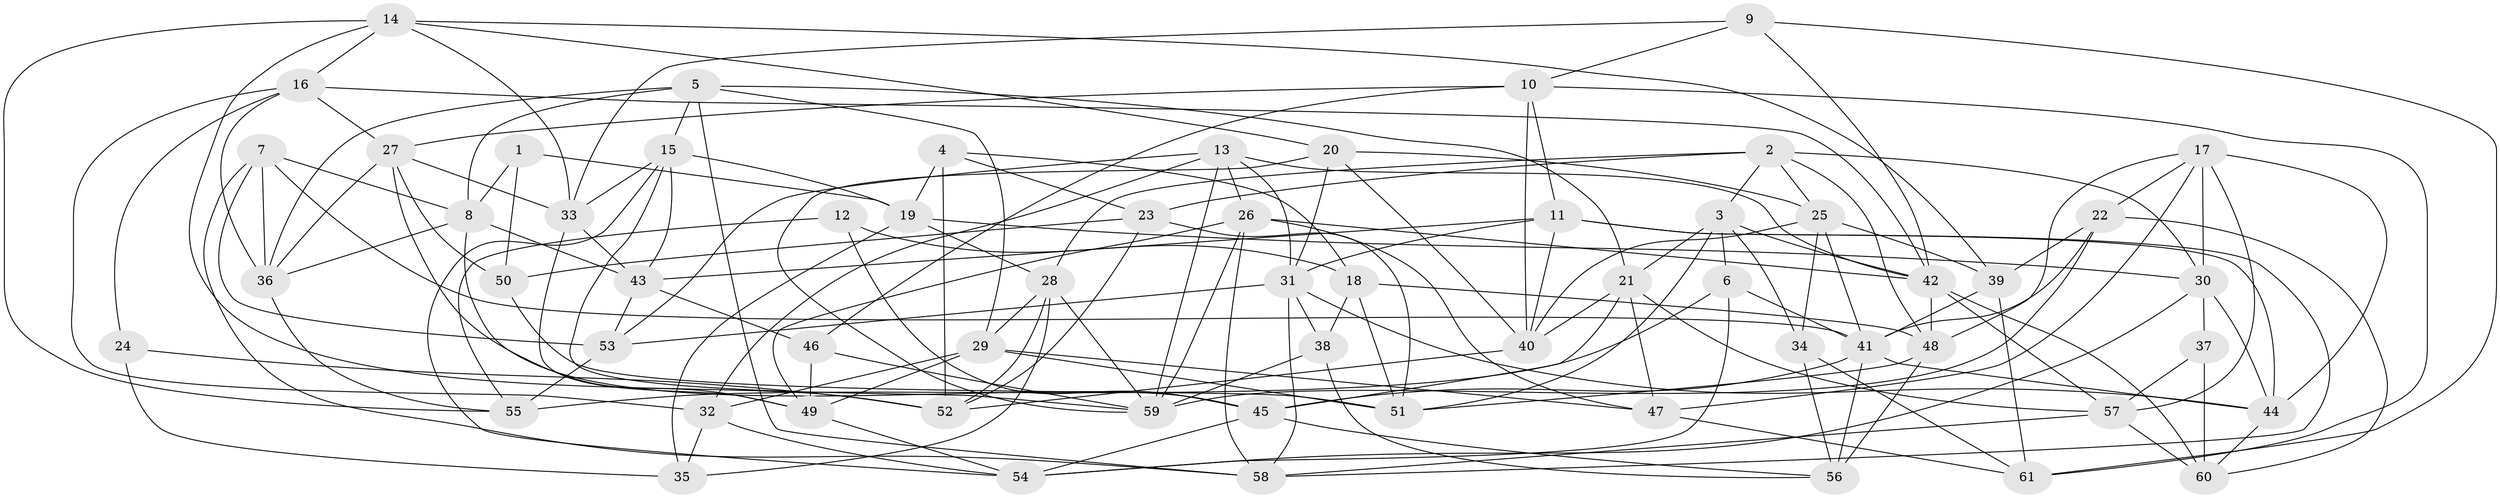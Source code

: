 // original degree distribution, {4: 1.0}
// Generated by graph-tools (version 1.1) at 2025/03/03/09/25 03:03:05]
// undirected, 61 vertices, 166 edges
graph export_dot {
graph [start="1"]
  node [color=gray90,style=filled];
  1;
  2;
  3;
  4;
  5;
  6;
  7;
  8;
  9;
  10;
  11;
  12;
  13;
  14;
  15;
  16;
  17;
  18;
  19;
  20;
  21;
  22;
  23;
  24;
  25;
  26;
  27;
  28;
  29;
  30;
  31;
  32;
  33;
  34;
  35;
  36;
  37;
  38;
  39;
  40;
  41;
  42;
  43;
  44;
  45;
  46;
  47;
  48;
  49;
  50;
  51;
  52;
  53;
  54;
  55;
  56;
  57;
  58;
  59;
  60;
  61;
  1 -- 8 [weight=1.0];
  1 -- 19 [weight=1.0];
  1 -- 50 [weight=2.0];
  2 -- 3 [weight=1.0];
  2 -- 23 [weight=1.0];
  2 -- 25 [weight=1.0];
  2 -- 28 [weight=1.0];
  2 -- 30 [weight=1.0];
  2 -- 48 [weight=1.0];
  3 -- 6 [weight=1.0];
  3 -- 21 [weight=1.0];
  3 -- 34 [weight=1.0];
  3 -- 42 [weight=1.0];
  3 -- 51 [weight=1.0];
  4 -- 18 [weight=1.0];
  4 -- 19 [weight=1.0];
  4 -- 23 [weight=1.0];
  4 -- 52 [weight=1.0];
  5 -- 8 [weight=1.0];
  5 -- 15 [weight=1.0];
  5 -- 21 [weight=1.0];
  5 -- 29 [weight=1.0];
  5 -- 36 [weight=1.0];
  5 -- 58 [weight=1.0];
  6 -- 41 [weight=1.0];
  6 -- 54 [weight=1.0];
  6 -- 55 [weight=1.0];
  7 -- 8 [weight=1.0];
  7 -- 36 [weight=1.0];
  7 -- 41 [weight=2.0];
  7 -- 53 [weight=1.0];
  7 -- 58 [weight=1.0];
  8 -- 36 [weight=1.0];
  8 -- 43 [weight=1.0];
  8 -- 45 [weight=1.0];
  9 -- 10 [weight=1.0];
  9 -- 33 [weight=1.0];
  9 -- 42 [weight=1.0];
  9 -- 61 [weight=1.0];
  10 -- 11 [weight=1.0];
  10 -- 27 [weight=1.0];
  10 -- 40 [weight=1.0];
  10 -- 46 [weight=1.0];
  10 -- 61 [weight=1.0];
  11 -- 31 [weight=1.0];
  11 -- 40 [weight=1.0];
  11 -- 43 [weight=1.0];
  11 -- 44 [weight=1.0];
  11 -- 58 [weight=1.0];
  12 -- 18 [weight=2.0];
  12 -- 45 [weight=1.0];
  12 -- 55 [weight=1.0];
  13 -- 26 [weight=1.0];
  13 -- 31 [weight=1.0];
  13 -- 32 [weight=1.0];
  13 -- 42 [weight=1.0];
  13 -- 53 [weight=1.0];
  13 -- 59 [weight=1.0];
  14 -- 16 [weight=1.0];
  14 -- 20 [weight=1.0];
  14 -- 33 [weight=1.0];
  14 -- 39 [weight=1.0];
  14 -- 52 [weight=1.0];
  14 -- 55 [weight=1.0];
  15 -- 19 [weight=1.0];
  15 -- 33 [weight=1.0];
  15 -- 43 [weight=1.0];
  15 -- 54 [weight=1.0];
  15 -- 59 [weight=1.0];
  16 -- 24 [weight=1.0];
  16 -- 27 [weight=1.0];
  16 -- 32 [weight=1.0];
  16 -- 36 [weight=1.0];
  16 -- 42 [weight=1.0];
  17 -- 22 [weight=1.0];
  17 -- 30 [weight=1.0];
  17 -- 44 [weight=1.0];
  17 -- 47 [weight=1.0];
  17 -- 48 [weight=1.0];
  17 -- 57 [weight=1.0];
  18 -- 38 [weight=1.0];
  18 -- 48 [weight=1.0];
  18 -- 51 [weight=1.0];
  19 -- 28 [weight=1.0];
  19 -- 30 [weight=1.0];
  19 -- 35 [weight=1.0];
  20 -- 25 [weight=1.0];
  20 -- 31 [weight=2.0];
  20 -- 40 [weight=1.0];
  20 -- 59 [weight=1.0];
  21 -- 40 [weight=1.0];
  21 -- 45 [weight=1.0];
  21 -- 47 [weight=1.0];
  21 -- 57 [weight=1.0];
  22 -- 39 [weight=2.0];
  22 -- 41 [weight=1.0];
  22 -- 59 [weight=1.0];
  22 -- 60 [weight=1.0];
  23 -- 50 [weight=2.0];
  23 -- 51 [weight=1.0];
  23 -- 52 [weight=1.0];
  24 -- 35 [weight=2.0];
  24 -- 52 [weight=1.0];
  25 -- 34 [weight=1.0];
  25 -- 39 [weight=1.0];
  25 -- 40 [weight=1.0];
  25 -- 41 [weight=1.0];
  26 -- 42 [weight=1.0];
  26 -- 47 [weight=1.0];
  26 -- 49 [weight=1.0];
  26 -- 58 [weight=1.0];
  26 -- 59 [weight=1.0];
  27 -- 33 [weight=1.0];
  27 -- 36 [weight=1.0];
  27 -- 49 [weight=1.0];
  27 -- 50 [weight=1.0];
  28 -- 29 [weight=1.0];
  28 -- 35 [weight=1.0];
  28 -- 52 [weight=1.0];
  28 -- 59 [weight=1.0];
  29 -- 32 [weight=1.0];
  29 -- 47 [weight=1.0];
  29 -- 49 [weight=1.0];
  29 -- 51 [weight=1.0];
  30 -- 37 [weight=1.0];
  30 -- 44 [weight=1.0];
  30 -- 54 [weight=1.0];
  31 -- 38 [weight=1.0];
  31 -- 44 [weight=1.0];
  31 -- 53 [weight=1.0];
  31 -- 58 [weight=1.0];
  32 -- 35 [weight=2.0];
  32 -- 54 [weight=1.0];
  33 -- 43 [weight=1.0];
  33 -- 49 [weight=1.0];
  34 -- 56 [weight=1.0];
  34 -- 61 [weight=1.0];
  36 -- 55 [weight=1.0];
  37 -- 57 [weight=1.0];
  37 -- 60 [weight=2.0];
  38 -- 56 [weight=1.0];
  38 -- 59 [weight=1.0];
  39 -- 41 [weight=1.0];
  39 -- 61 [weight=1.0];
  40 -- 52 [weight=1.0];
  41 -- 44 [weight=1.0];
  41 -- 45 [weight=1.0];
  41 -- 56 [weight=2.0];
  42 -- 48 [weight=1.0];
  42 -- 57 [weight=1.0];
  42 -- 60 [weight=1.0];
  43 -- 46 [weight=1.0];
  43 -- 53 [weight=1.0];
  44 -- 60 [weight=1.0];
  45 -- 54 [weight=1.0];
  45 -- 56 [weight=1.0];
  46 -- 49 [weight=1.0];
  46 -- 59 [weight=1.0];
  47 -- 61 [weight=2.0];
  48 -- 51 [weight=1.0];
  48 -- 56 [weight=1.0];
  49 -- 54 [weight=1.0];
  50 -- 51 [weight=1.0];
  53 -- 55 [weight=2.0];
  57 -- 58 [weight=1.0];
  57 -- 60 [weight=1.0];
}

